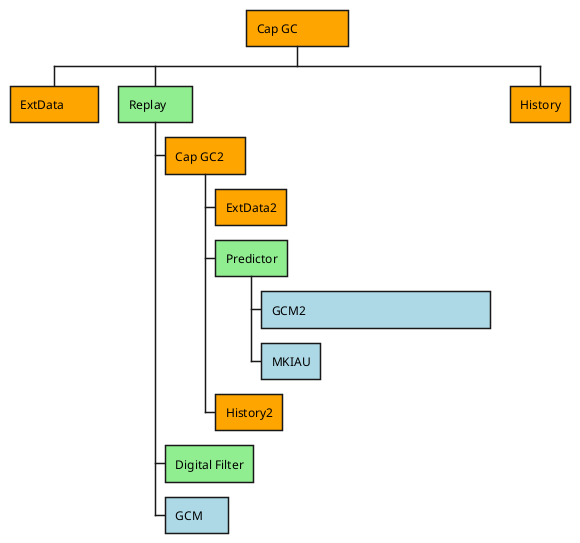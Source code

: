 @startwbs                  
*[#Orange] Cap GC             
**[#Orange] ExtData        
**[#lightgreen] Replay     
***[#Orange] Cap GC2    
****[#Orange] ExtData2
****[#lightgreen] Predictor
*****[#lightblue] GCM2                                                        
*****[#lightblue] MKIAU
****[#Orange] History2
***[#lightgreen] Digital Filter
***[#lightblue] GCM     
**[#Orange] History
@endwbs
